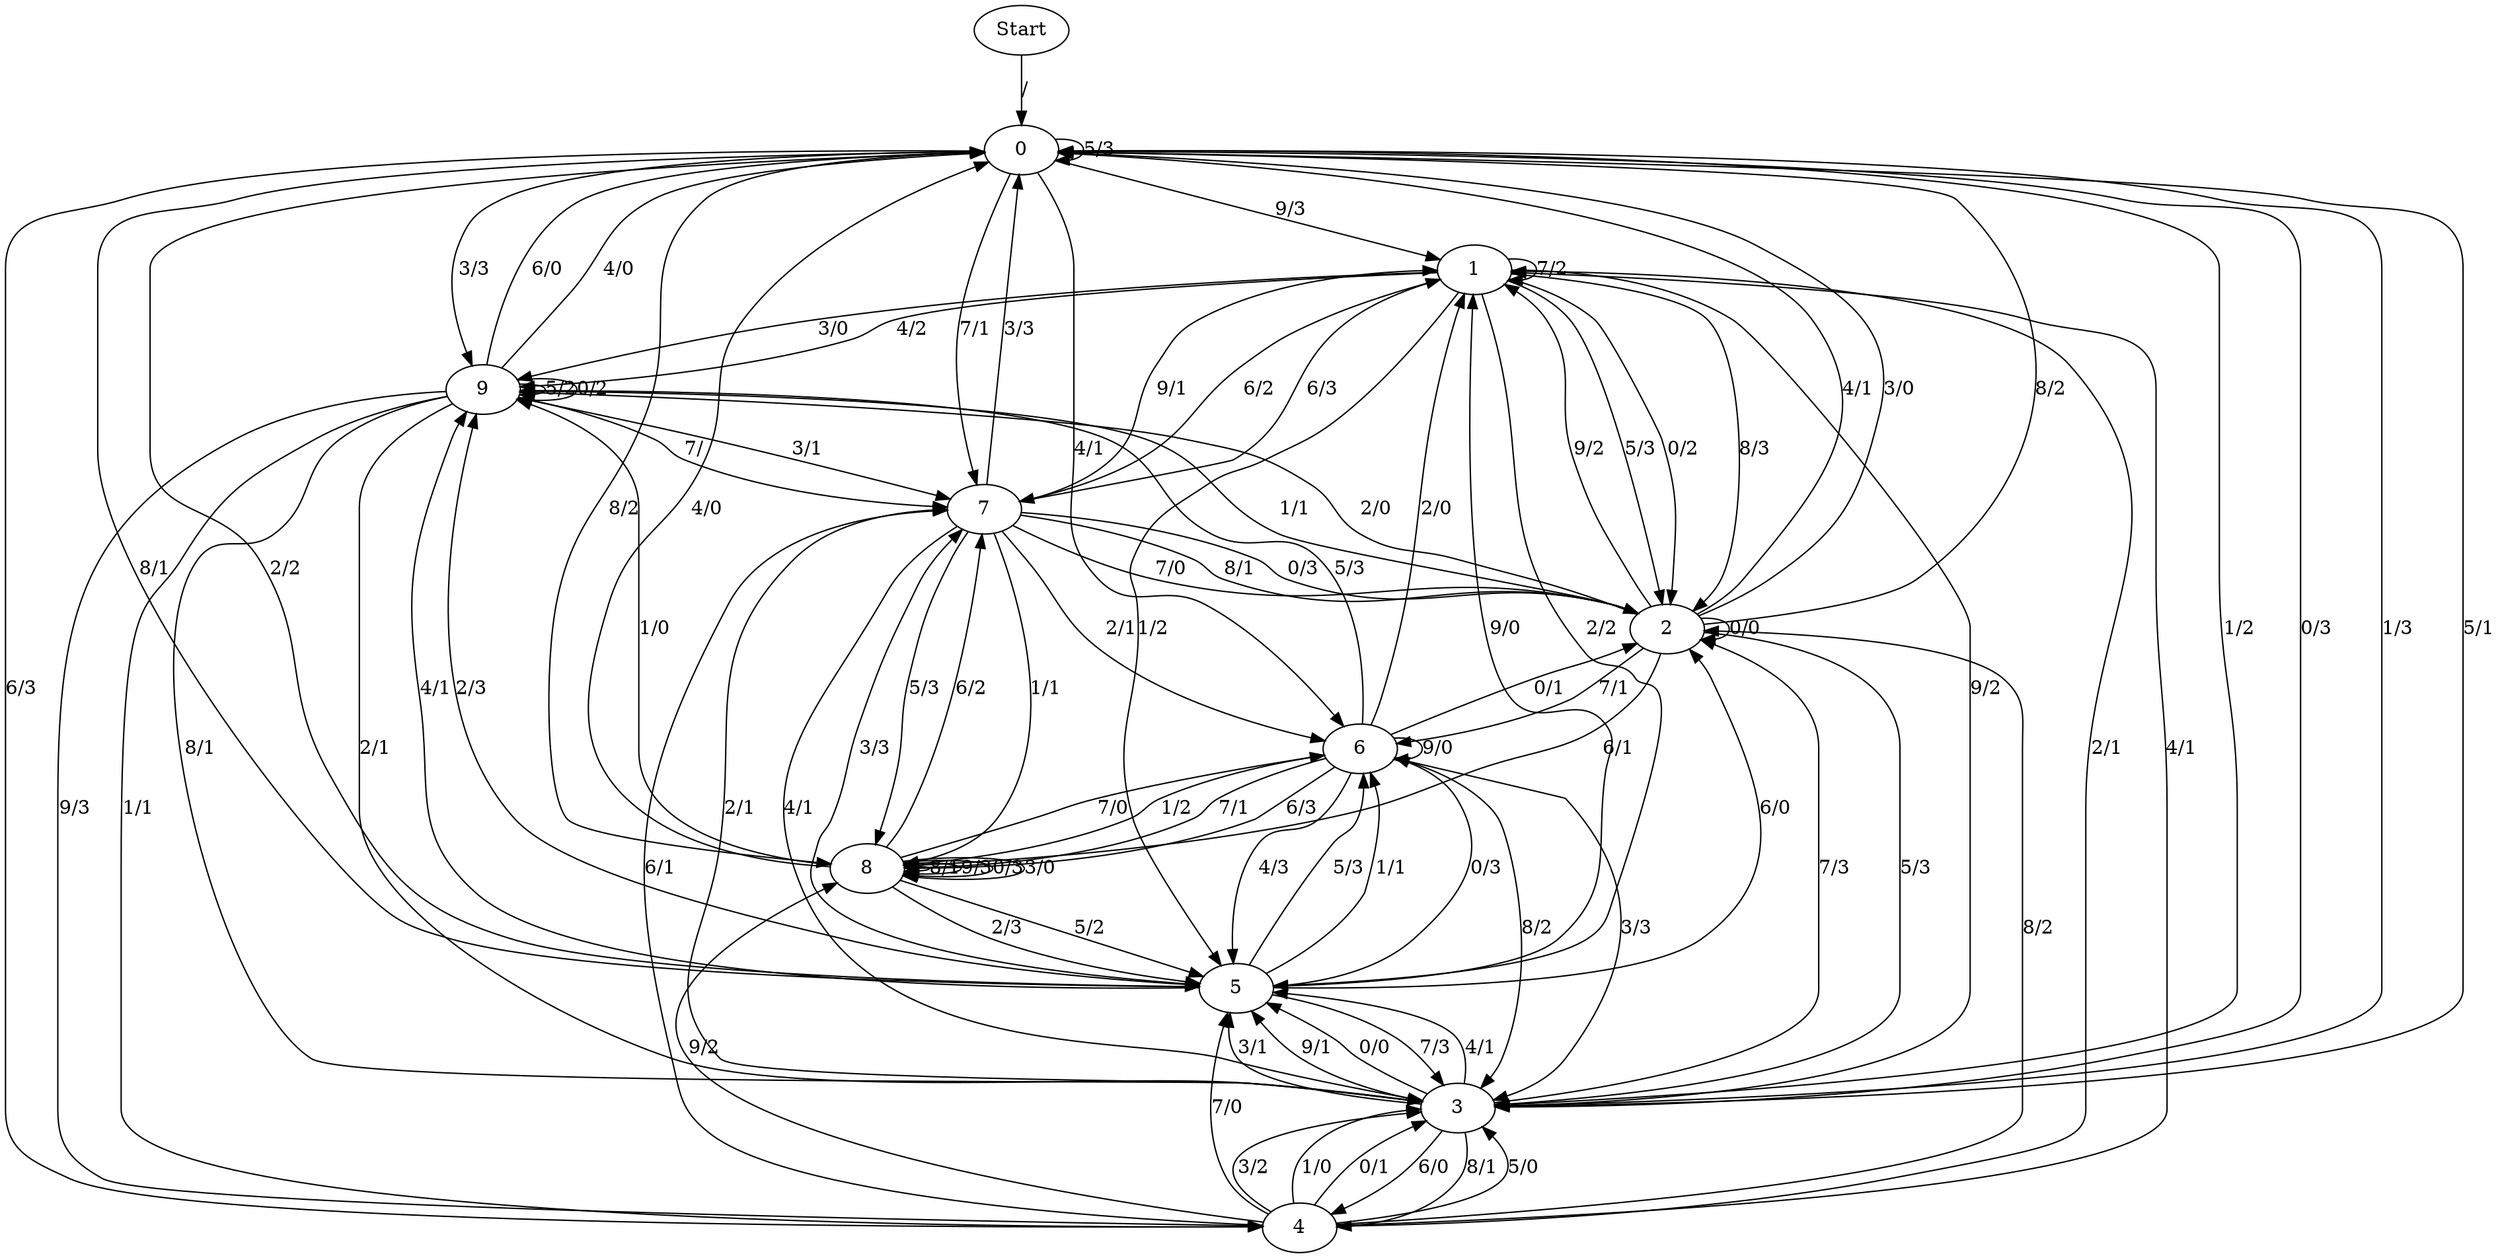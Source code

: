 digraph {
	Start -> 0 [label="/"]
	0 -> 1 [label="9/3"]
	0 -> 4 [label="6/3"]
	0 -> 0 [label="5/3"]
	0 -> 9 [label="3/3"]
	0 -> 5 [label="2/2"]
	0 -> 3 [label="1/2"]
	0 -> 7 [label="7/1"]
	0 -> 8 [label="8/2"]
	0 -> 3 [label="0/3"]
	0 -> 6 [label="4/1"]
	5 -> 6 [label="5/3"]
	5 -> 2 [label="6/0"]
	5 -> 7 [label="3/3"]
	5 -> 1 [label="9/0"]
	5 -> 3 [label="7/3"]
	5 -> 0 [label="8/1"]
	5 -> 9 [label="4/1"]
	5 -> 9 [label="2/3"]
	5 -> 6 [label="0/3"]
	5 -> 6 [label="1/1"]
	9 -> 4 [label="9/3"]
	9 -> 3 [label="8/1"]
	9 -> 3 [label="2/1"]
	9 -> 7 [label="3/1"]
	9 -> 9 [label="5/2"]
	9 -> 9 [label="0/2"]
	9 -> 0 [label="6/0"]
	9 -> 4 [label="1/1"]
	9 -> 0 [label="4/0"]
	9 -> 7 [label="7/"]
	3 -> 5 [label="4/1"]
	3 -> 7 [label="2/1"]
	3 -> 5 [label="3/1"]
	3 -> 4 [label="8/1"]
	3 -> 5 [label="9/1"]
	3 -> 2 [label="7/3"]
	3 -> 0 [label="1/3"]
	3 -> 5 [label="0/0"]
	3 -> 0 [label="5/1"]
	3 -> 4 [label="6/0"]
	4 -> 1 [label="2/1"]
	4 -> 3 [label="5/0"]
	4 -> 3 [label="3/2"]
	4 -> 3 [label="1/0"]
	4 -> 5 [label="7/0"]
	4 -> 2 [label="8/2"]
	4 -> 1 [label="4/1"]
	4 -> 8 [label="9/2"]
	4 -> 3 [label="0/1"]
	4 -> 7 [label="6/1"]
	7 -> 8 [label="1/1"]
	7 -> 1 [label="6/3"]
	7 -> 0 [label="3/3"]
	7 -> 2 [label="8/1"]
	7 -> 2 [label="0/3"]
	7 -> 2 [label="7/0"]
	7 -> 1 [label="9/1"]
	7 -> 3 [label="4/1"]
	7 -> 6 [label="2/1"]
	7 -> 8 [label="5/3"]
	2 -> 9 [label="1/1"]
	2 -> 9 [label="2/0"]
	2 -> 0 [label="4/1"]
	2 -> 1 [label="9/2"]
	2 -> 6 [label="7/1"]
	2 -> 2 [label="0/0"]
	2 -> 8 [label="6/1"]
	2 -> 0 [label="8/2"]
	2 -> 0 [label="3/0"]
	2 -> 3 [label="5/3"]
	8 -> 5 [label="5/2"]
	8 -> 8 [label="8/1"]
	8 -> 8 [label="9/3"]
	8 -> 5 [label="2/3"]
	8 -> 0 [label="4/0"]
	8 -> 6 [label="7/0"]
	8 -> 8 [label="0/3"]
	8 -> 8 [label="3/0"]
	8 -> 7 [label="6/2"]
	8 -> 9 [label="1/0"]
	6 -> 8 [label="1/2"]
	6 -> 2 [label="0/1"]
	6 -> 8 [label="6/3"]
	6 -> 6 [label="9/0"]
	6 -> 9 [label="5/3"]
	6 -> 1 [label="2/0"]
	6 -> 8 [label="7/1"]
	6 -> 3 [label="3/3"]
	6 -> 5 [label="4/3"]
	6 -> 3 [label="8/2"]
	1 -> 2 [label="8/3"]
	1 -> 5 [label="1/2"]
	1 -> 2 [label="5/3"]
	1 -> 1 [label="7/2"]
	1 -> 7 [label="6/2"]
	1 -> 3 [label="9/2"]
	1 -> 5 [label="2/2"]
	1 -> 2 [label="0/2"]
	1 -> 9 [label="3/0"]
	1 -> 9 [label="4/2"]
}